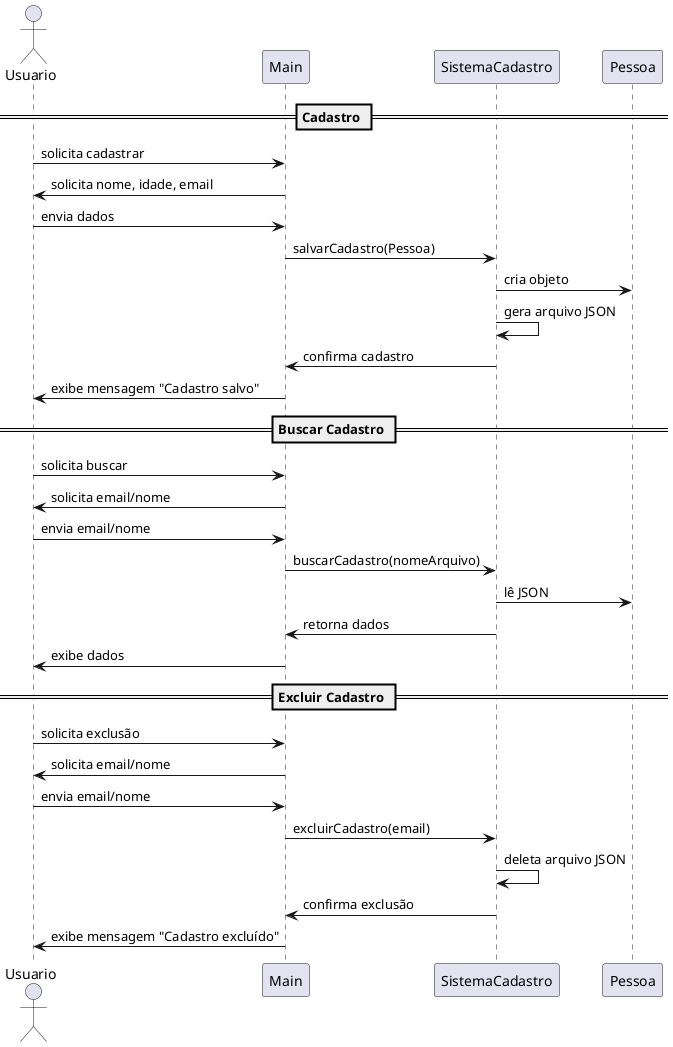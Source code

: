 @startuml Sequencia 

actor Usuario
participant Main
participant SistemaCadastro
participant Pessoa

== Cadastro ==
Usuario -> Main: solicita cadastrar
Main -> Usuario: solicita nome, idade, email
Usuario -> Main: envia dados
Main -> SistemaCadastro: salvarCadastro(Pessoa)
SistemaCadastro -> Pessoa: cria objeto
SistemaCadastro -> SistemaCadastro: gera arquivo JSON
SistemaCadastro -> Main: confirma cadastro
Main -> Usuario: exibe mensagem "Cadastro salvo"

== Buscar Cadastro ==
Usuario -> Main: solicita buscar
Main -> Usuario: solicita email/nome
Usuario -> Main: envia email/nome
Main -> SistemaCadastro: buscarCadastro(nomeArquivo)
SistemaCadastro -> Pessoa: lê JSON
SistemaCadastro -> Main: retorna dados
Main -> Usuario: exibe dados

== Excluir Cadastro ==
Usuario -> Main: solicita exclusão
Main -> Usuario: solicita email/nome
Usuario -> Main: envia email/nome
Main -> SistemaCadastro: excluirCadastro(email)
SistemaCadastro -> SistemaCadastro: deleta arquivo JSON
SistemaCadastro -> Main: confirma exclusão
Main -> Usuario: exibe mensagem "Cadastro excluído"
@enduml
